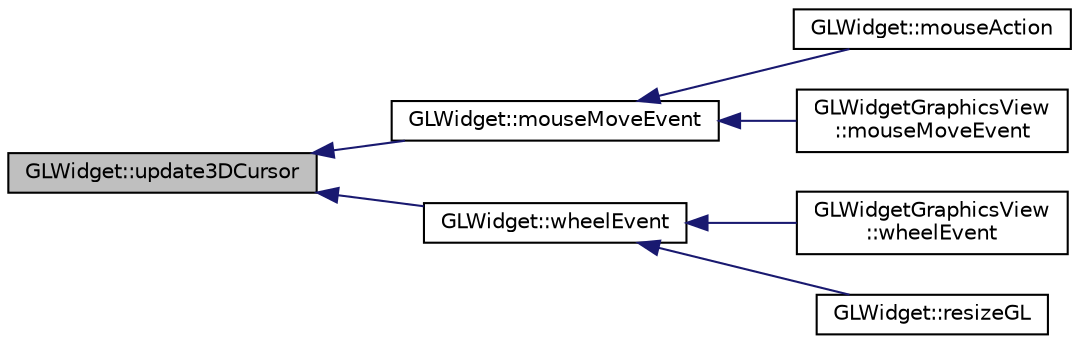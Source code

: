 digraph "GLWidget::update3DCursor"
{
 // INTERACTIVE_SVG=YES
  edge [fontname="Helvetica",fontsize="10",labelfontname="Helvetica",labelfontsize="10"];
  node [fontname="Helvetica",fontsize="10",shape=record];
  rankdir="LR";
  Node1 [label="GLWidget::update3DCursor",height=0.2,width=0.4,color="black", fillcolor="grey75", style="filled", fontcolor="black"];
  Node1 -> Node2 [dir="back",color="midnightblue",fontsize="10",style="solid",fontname="Helvetica"];
  Node2 [label="GLWidget::mouseMoveEvent",height=0.2,width=0.4,color="black", fillcolor="white", style="filled",URL="$da/d10/class_g_l_widget.html#a9043bac13d6f0a5307ea5c7f9b3caa50"];
  Node2 -> Node3 [dir="back",color="midnightblue",fontsize="10",style="solid",fontname="Helvetica"];
  Node3 [label="GLWidget::mouseAction",height=0.2,width=0.4,color="black", fillcolor="white", style="filled",URL="$da/d10/class_g_l_widget.html#ac38cb02e557b2f553c83bb49f26eb50d"];
  Node2 -> Node4 [dir="back",color="midnightblue",fontsize="10",style="solid",fontname="Helvetica"];
  Node4 [label="GLWidgetGraphicsView\l::mouseMoveEvent",height=0.2,width=0.4,color="black", fillcolor="white", style="filled",URL="$d2/d5c/class_g_l_widget_graphics_view.html#ac30c568f8421115f516cfef585a15c84"];
  Node1 -> Node5 [dir="back",color="midnightblue",fontsize="10",style="solid",fontname="Helvetica"];
  Node5 [label="GLWidget::wheelEvent",height=0.2,width=0.4,color="black", fillcolor="white", style="filled",URL="$da/d10/class_g_l_widget.html#a5702a23f7cf42d05fe55a417d810a4b6"];
  Node5 -> Node6 [dir="back",color="midnightblue",fontsize="10",style="solid",fontname="Helvetica"];
  Node6 [label="GLWidgetGraphicsView\l::wheelEvent",height=0.2,width=0.4,color="black", fillcolor="white", style="filled",URL="$d2/d5c/class_g_l_widget_graphics_view.html#abbbeb270c877f599e3eb42df9c333527"];
  Node5 -> Node7 [dir="back",color="midnightblue",fontsize="10",style="solid",fontname="Helvetica"];
  Node7 [label="GLWidget::resizeGL",height=0.2,width=0.4,color="black", fillcolor="white", style="filled",URL="$da/d10/class_g_l_widget.html#ac0d2a8ecf60907a81c0d73475d851025"];
}
